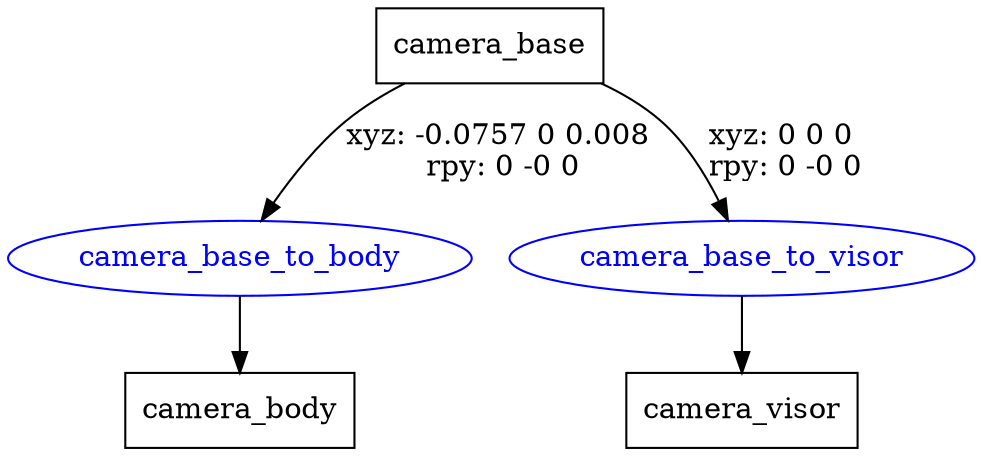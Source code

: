digraph G {
node [shape=box];
"camera_base" [label="camera_base"];
"camera_body" [label="camera_body"];
"camera_visor" [label="camera_visor"];
node [shape=ellipse, color=blue, fontcolor=blue];
"camera_base" -> "camera_base_to_body" [label="xyz: -0.0757 0 0.008 \nrpy: 0 -0 0"]
"camera_base_to_body" -> "camera_body"
"camera_base" -> "camera_base_to_visor" [label="xyz: 0 0 0 \nrpy: 0 -0 0"]
"camera_base_to_visor" -> "camera_visor"
}
